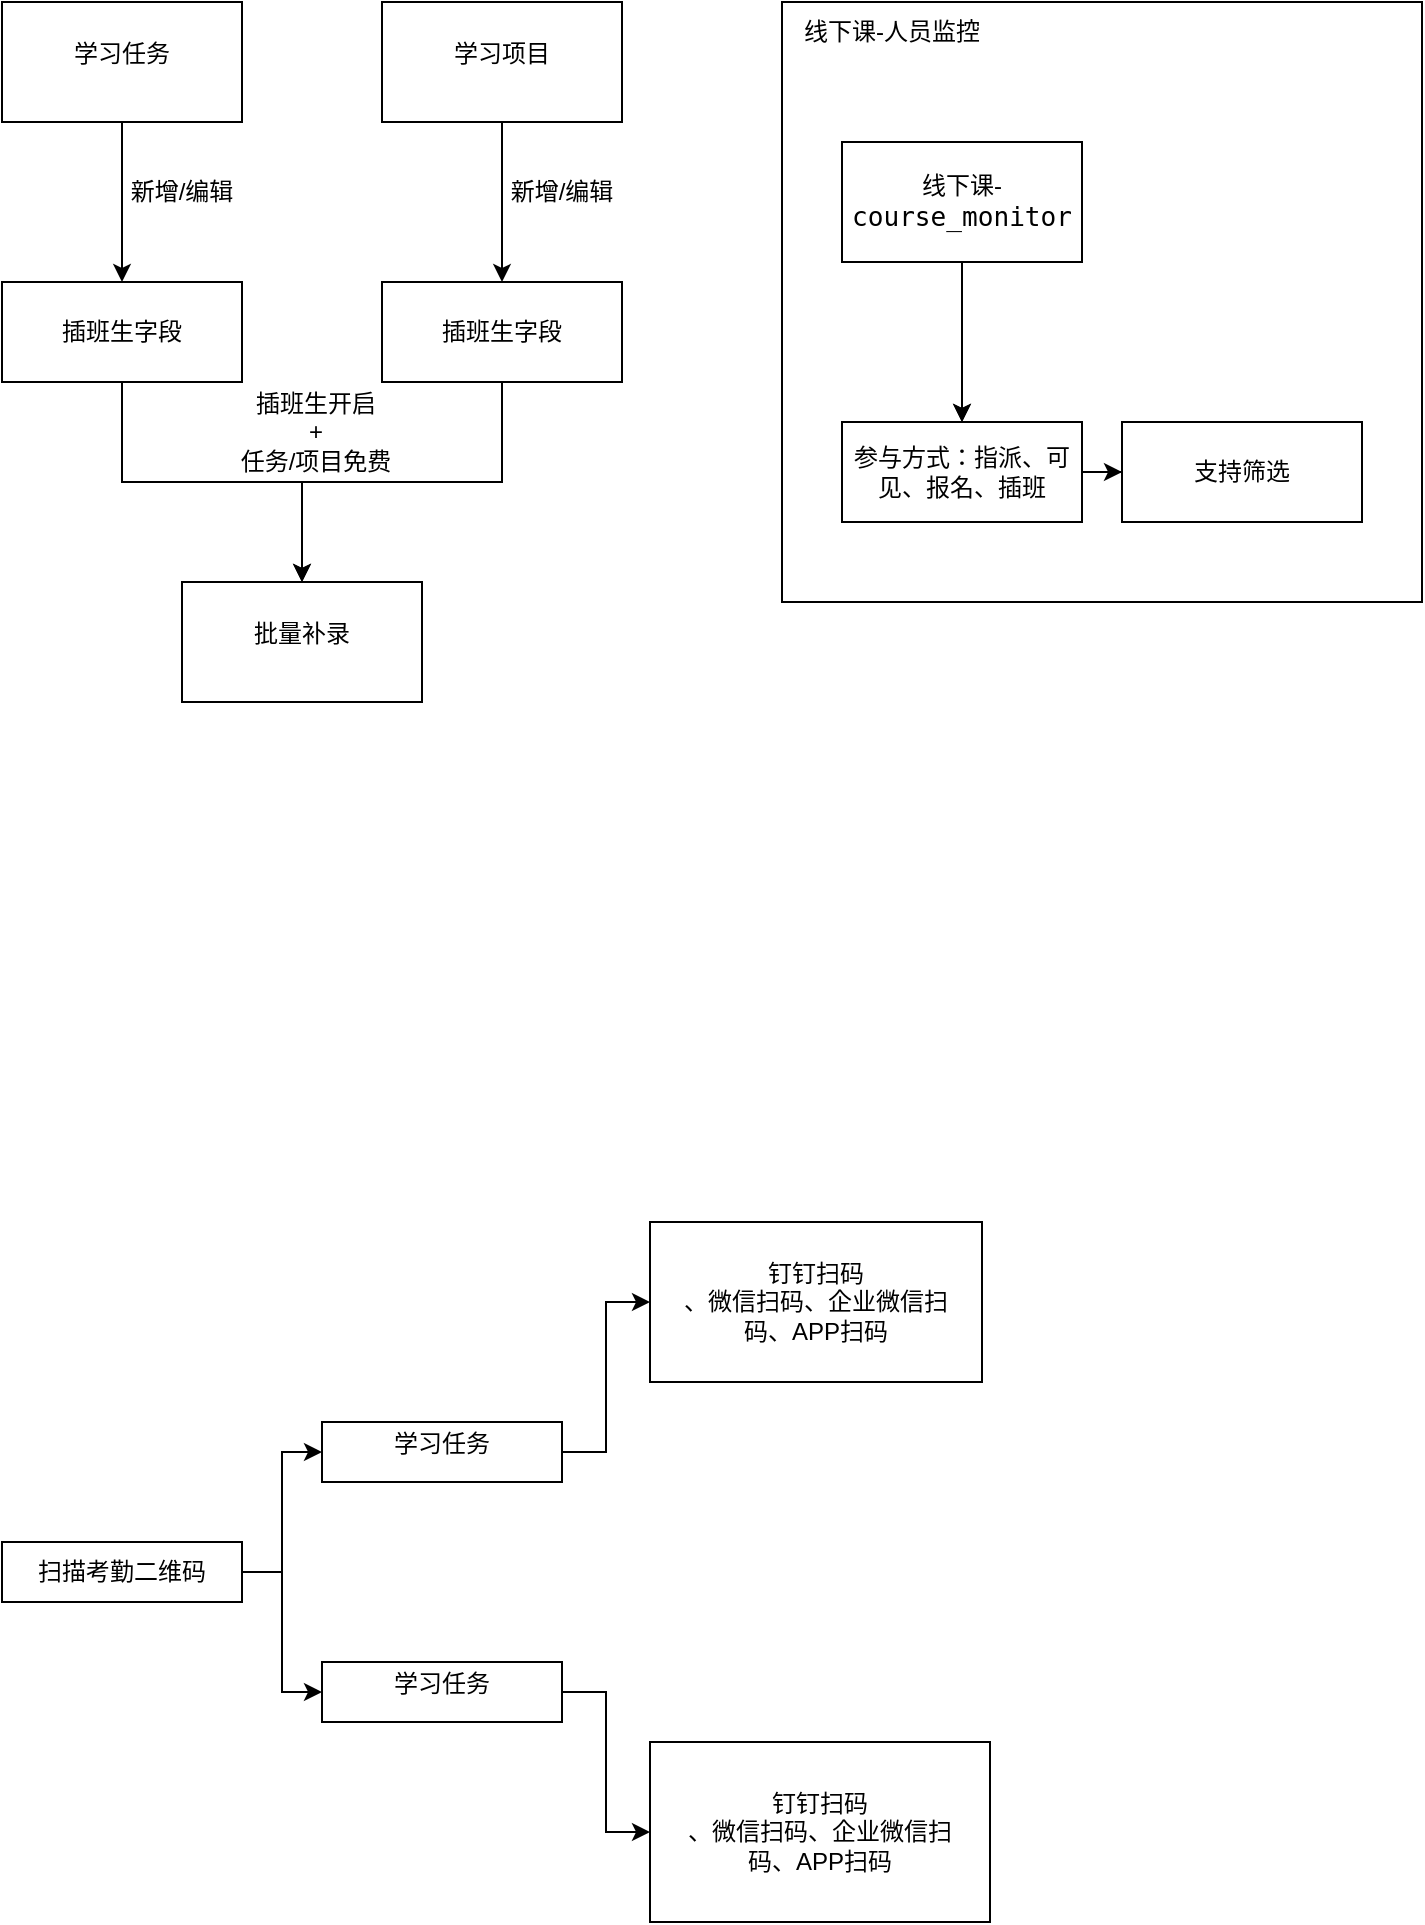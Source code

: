 <mxfile version="15.7.0" type="github">
  <diagram id="QQz61ZircIYbnm9vTsVw" name="第 1 页">
    <mxGraphModel dx="1662" dy="762" grid="1" gridSize="10" guides="1" tooltips="1" connect="1" arrows="1" fold="1" page="1" pageScale="1" pageWidth="827" pageHeight="1169" math="0" shadow="0">
      <root>
        <mxCell id="0" />
        <mxCell id="1" parent="0" />
        <mxCell id="unKhJV9gm8ckkjL5pCyX-3" style="edgeStyle=orthogonalEdgeStyle;rounded=0;orthogonalLoop=1;jettySize=auto;html=1;" edge="1" parent="1" source="unKhJV9gm8ckkjL5pCyX-1">
          <mxGeometry relative="1" as="geometry">
            <mxPoint x="150" y="230" as="targetPoint" />
          </mxGeometry>
        </mxCell>
        <mxCell id="unKhJV9gm8ckkjL5pCyX-1" value="&lt;div class=&quot;lake-content&quot;&gt;&lt;p id=&quot;ud83db1a8&quot; class=&quot;ne-p&quot; style=&quot;margin: 0 ; padding: 0 ; min-height: 24px&quot;&gt;&lt;span class=&quot;ne-text&quot;&gt;学习任务&lt;/span&gt;&lt;/p&gt;&lt;/div&gt;" style="rounded=0;whiteSpace=wrap;html=1;" vertex="1" parent="1">
          <mxGeometry x="90" y="90" width="120" height="60" as="geometry" />
        </mxCell>
        <mxCell id="unKhJV9gm8ckkjL5pCyX-8" style="edgeStyle=orthogonalEdgeStyle;rounded=0;orthogonalLoop=1;jettySize=auto;html=1;entryX=0.5;entryY=0;entryDx=0;entryDy=0;" edge="1" parent="1" source="unKhJV9gm8ckkjL5pCyX-2" target="unKhJV9gm8ckkjL5pCyX-6">
          <mxGeometry relative="1" as="geometry" />
        </mxCell>
        <mxCell id="unKhJV9gm8ckkjL5pCyX-2" value="&lt;div class=&quot;lake-content&quot;&gt;&lt;p id=&quot;ud83db1a8&quot; class=&quot;ne-p&quot; style=&quot;margin: 0 ; padding: 0 ; min-height: 24px&quot;&gt;&lt;span class=&quot;ne-text&quot;&gt;学习项目&lt;/span&gt;&lt;/p&gt;&lt;/div&gt;" style="rounded=0;whiteSpace=wrap;html=1;" vertex="1" parent="1">
          <mxGeometry x="280" y="90" width="120" height="60" as="geometry" />
        </mxCell>
        <mxCell id="unKhJV9gm8ckkjL5pCyX-11" style="edgeStyle=orthogonalEdgeStyle;rounded=0;orthogonalLoop=1;jettySize=auto;html=1;entryX=0.5;entryY=0;entryDx=0;entryDy=0;" edge="1" parent="1" source="unKhJV9gm8ckkjL5pCyX-4" target="unKhJV9gm8ckkjL5pCyX-9">
          <mxGeometry relative="1" as="geometry" />
        </mxCell>
        <mxCell id="unKhJV9gm8ckkjL5pCyX-4" value="&lt;div class=&quot;lake-content&quot;&gt;&lt;span class=&quot;ne-text&quot;&gt;插班生字段&lt;/span&gt;&lt;/div&gt;" style="rounded=0;whiteSpace=wrap;html=1;" vertex="1" parent="1">
          <mxGeometry x="90" y="230" width="120" height="50" as="geometry" />
        </mxCell>
        <mxCell id="unKhJV9gm8ckkjL5pCyX-5" value="新增/编辑" style="text;html=1;strokeColor=none;fillColor=none;align=center;verticalAlign=middle;whiteSpace=wrap;rounded=0;" vertex="1" parent="1">
          <mxGeometry x="150" y="170" width="60" height="30" as="geometry" />
        </mxCell>
        <mxCell id="unKhJV9gm8ckkjL5pCyX-12" style="edgeStyle=orthogonalEdgeStyle;rounded=0;orthogonalLoop=1;jettySize=auto;html=1;entryX=0.5;entryY=0;entryDx=0;entryDy=0;" edge="1" parent="1" source="unKhJV9gm8ckkjL5pCyX-6" target="unKhJV9gm8ckkjL5pCyX-9">
          <mxGeometry relative="1" as="geometry" />
        </mxCell>
        <mxCell id="unKhJV9gm8ckkjL5pCyX-6" value="&lt;div class=&quot;lake-content&quot;&gt;&lt;span class=&quot;ne-text&quot;&gt;插班生字段&lt;/span&gt;&lt;/div&gt;" style="rounded=0;whiteSpace=wrap;html=1;" vertex="1" parent="1">
          <mxGeometry x="280" y="230" width="120" height="50" as="geometry" />
        </mxCell>
        <mxCell id="unKhJV9gm8ckkjL5pCyX-7" value="新增/编辑" style="text;html=1;strokeColor=none;fillColor=none;align=center;verticalAlign=middle;whiteSpace=wrap;rounded=0;" vertex="1" parent="1">
          <mxGeometry x="340" y="170" width="60" height="30" as="geometry" />
        </mxCell>
        <mxCell id="unKhJV9gm8ckkjL5pCyX-9" value="&lt;div class=&quot;lake-content&quot;&gt;&lt;div class=&quot;lake-content&quot;&gt;&lt;p id=&quot;u82029323&quot; class=&quot;ne-p&quot; style=&quot;margin: 0 ; padding: 0 ; min-height: 24px&quot;&gt;&lt;span class=&quot;ne-text&quot;&gt;批量补录&lt;/span&gt;&lt;/p&gt;&lt;/div&gt;&lt;/div&gt;" style="rounded=0;whiteSpace=wrap;html=1;" vertex="1" parent="1">
          <mxGeometry x="180" y="380" width="120" height="60" as="geometry" />
        </mxCell>
        <mxCell id="unKhJV9gm8ckkjL5pCyX-20" value="" style="rounded=0;whiteSpace=wrap;html=1;labelBackgroundColor=#FFFFFF;fontColor=#000000;" vertex="1" parent="1">
          <mxGeometry x="480" y="90" width="320" height="300" as="geometry" />
        </mxCell>
        <mxCell id="unKhJV9gm8ckkjL5pCyX-17" value="线下课-&lt;span style=&quot;font-family: &amp;#34;jetbrains mono&amp;#34; , monospace ; font-size: 9.8pt ; background-color: rgb(255 , 255 , 255)&quot;&gt;course_monitor&lt;/span&gt;" style="rounded=0;whiteSpace=wrap;html=1;" vertex="1" parent="1">
          <mxGeometry x="510" y="160" width="120" height="60" as="geometry" />
        </mxCell>
        <mxCell id="unKhJV9gm8ckkjL5pCyX-18" style="edgeStyle=orthogonalEdgeStyle;rounded=0;orthogonalLoop=1;jettySize=auto;html=1;fontColor=#000000;" edge="1" parent="1" source="unKhJV9gm8ckkjL5pCyX-17">
          <mxGeometry relative="1" as="geometry">
            <mxPoint x="570" y="300" as="targetPoint" />
          </mxGeometry>
        </mxCell>
        <mxCell id="unKhJV9gm8ckkjL5pCyX-27" style="edgeStyle=orthogonalEdgeStyle;rounded=0;orthogonalLoop=1;jettySize=auto;html=1;fontColor=#000000;" edge="1" parent="1" source="unKhJV9gm8ckkjL5pCyX-19" target="unKhJV9gm8ckkjL5pCyX-26">
          <mxGeometry relative="1" as="geometry" />
        </mxCell>
        <mxCell id="unKhJV9gm8ckkjL5pCyX-19" value="&lt;div class=&quot;lake-content&quot;&gt;&lt;span&gt;参与方式&lt;/span&gt;：&lt;span&gt;指派、可见、报名、插班&lt;/span&gt;&lt;/div&gt;" style="rounded=0;whiteSpace=wrap;html=1;" vertex="1" parent="1">
          <mxGeometry x="510" y="300" width="120" height="50" as="geometry" />
        </mxCell>
        <mxCell id="unKhJV9gm8ckkjL5pCyX-21" value="线下课-人员监控" style="text;html=1;strokeColor=none;fillColor=none;align=center;verticalAlign=middle;whiteSpace=wrap;rounded=0;labelBackgroundColor=#FFFFFF;fontColor=#000000;" vertex="1" parent="1">
          <mxGeometry x="480" y="90" width="110" height="30" as="geometry" />
        </mxCell>
        <mxCell id="unKhJV9gm8ckkjL5pCyX-22" value="线下课-&lt;span style=&quot;font-family: &amp;#34;jetbrains mono&amp;#34; , monospace ; font-size: 9.8pt ; background-color: rgb(255 , 255 , 255)&quot;&gt;course_monitor&lt;/span&gt;" style="rounded=0;whiteSpace=wrap;html=1;" vertex="1" parent="1">
          <mxGeometry x="510" y="160" width="120" height="60" as="geometry" />
        </mxCell>
        <mxCell id="unKhJV9gm8ckkjL5pCyX-23" style="edgeStyle=orthogonalEdgeStyle;rounded=0;orthogonalLoop=1;jettySize=auto;html=1;fontColor=#000000;" edge="1" source="unKhJV9gm8ckkjL5pCyX-22" parent="1">
          <mxGeometry relative="1" as="geometry">
            <mxPoint x="570" y="300" as="targetPoint" />
          </mxGeometry>
        </mxCell>
        <mxCell id="unKhJV9gm8ckkjL5pCyX-26" value="&lt;div class=&quot;lake-content&quot;&gt;支持筛选&lt;/div&gt;" style="rounded=0;whiteSpace=wrap;html=1;" vertex="1" parent="1">
          <mxGeometry x="650" y="300" width="120" height="50" as="geometry" />
        </mxCell>
        <mxCell id="unKhJV9gm8ckkjL5pCyX-28" value="插班生开启 &lt;br&gt;+ &lt;br&gt;任务/项目免费" style="text;html=1;strokeColor=none;fillColor=none;align=center;verticalAlign=middle;whiteSpace=wrap;rounded=0;" vertex="1" parent="1">
          <mxGeometry x="207" y="290" width="80" height="30" as="geometry" />
        </mxCell>
        <mxCell id="unKhJV9gm8ckkjL5pCyX-32" style="edgeStyle=orthogonalEdgeStyle;rounded=0;orthogonalLoop=1;jettySize=auto;html=1;entryX=0;entryY=0.5;entryDx=0;entryDy=0;fontColor=#000000;" edge="1" parent="1" source="unKhJV9gm8ckkjL5pCyX-29" target="unKhJV9gm8ckkjL5pCyX-31">
          <mxGeometry relative="1" as="geometry" />
        </mxCell>
        <mxCell id="unKhJV9gm8ckkjL5pCyX-34" style="edgeStyle=orthogonalEdgeStyle;rounded=0;orthogonalLoop=1;jettySize=auto;html=1;entryX=0;entryY=0.5;entryDx=0;entryDy=0;fontColor=#000000;" edge="1" parent="1" source="unKhJV9gm8ckkjL5pCyX-29" target="unKhJV9gm8ckkjL5pCyX-33">
          <mxGeometry relative="1" as="geometry" />
        </mxCell>
        <mxCell id="unKhJV9gm8ckkjL5pCyX-29" value="&lt;div class=&quot;lake-content&quot;&gt;&lt;span class=&quot;ne-text&quot;&gt;扫描考勤二维码&lt;/span&gt;&lt;/div&gt;" style="rounded=0;whiteSpace=wrap;html=1;labelBackgroundColor=#FFFFFF;fontColor=#000000;" vertex="1" parent="1">
          <mxGeometry x="90" y="860" width="120" height="30" as="geometry" />
        </mxCell>
        <mxCell id="unKhJV9gm8ckkjL5pCyX-37" style="edgeStyle=orthogonalEdgeStyle;rounded=0;orthogonalLoop=1;jettySize=auto;html=1;entryX=0;entryY=0.5;entryDx=0;entryDy=0;fontColor=#000000;" edge="1" parent="1" source="unKhJV9gm8ckkjL5pCyX-31" target="unKhJV9gm8ckkjL5pCyX-36">
          <mxGeometry relative="1" as="geometry" />
        </mxCell>
        <mxCell id="unKhJV9gm8ckkjL5pCyX-31" value="&lt;div class=&quot;lake-content&quot;&gt;&lt;p id=&quot;u7b562a75&quot; class=&quot;ne-p&quot; style=&quot;margin: 0 ; padding: 0 ; min-height: 24px&quot;&gt;&lt;span class=&quot;ne-text&quot;&gt;学习任务&lt;/span&gt;&lt;/p&gt;&lt;/div&gt;" style="rounded=0;whiteSpace=wrap;html=1;labelBackgroundColor=#FFFFFF;fontColor=#000000;" vertex="1" parent="1">
          <mxGeometry x="250" y="800" width="120" height="30" as="geometry" />
        </mxCell>
        <mxCell id="unKhJV9gm8ckkjL5pCyX-41" style="edgeStyle=orthogonalEdgeStyle;rounded=0;orthogonalLoop=1;jettySize=auto;html=1;entryX=0;entryY=0.5;entryDx=0;entryDy=0;fontColor=#000000;" edge="1" parent="1" source="unKhJV9gm8ckkjL5pCyX-33" target="unKhJV9gm8ckkjL5pCyX-39">
          <mxGeometry relative="1" as="geometry" />
        </mxCell>
        <mxCell id="unKhJV9gm8ckkjL5pCyX-33" value="&lt;div class=&quot;lake-content&quot;&gt;&lt;p id=&quot;u7b562a75&quot; class=&quot;ne-p&quot; style=&quot;margin: 0 ; padding: 0 ; min-height: 24px&quot;&gt;&lt;span class=&quot;ne-text&quot;&gt;学习任务&lt;/span&gt;&lt;/p&gt;&lt;/div&gt;" style="rounded=0;whiteSpace=wrap;html=1;labelBackgroundColor=#FFFFFF;fontColor=#000000;" vertex="1" parent="1">
          <mxGeometry x="250" y="920" width="120" height="30" as="geometry" />
        </mxCell>
        <mxCell id="unKhJV9gm8ckkjL5pCyX-36" value="" style="rounded=0;whiteSpace=wrap;html=1;labelBackgroundColor=#FFFFFF;fontColor=#000000;" vertex="1" parent="1">
          <mxGeometry x="414" y="700" width="166" height="80" as="geometry" />
        </mxCell>
        <mxCell id="unKhJV9gm8ckkjL5pCyX-38" value="&lt;div class=&quot;lake-content&quot;&gt;&lt;span class=&quot;ne-text&quot;&gt;钉钉扫码&lt;br&gt;&lt;div class=&quot;lake-content&quot;&gt;&lt;span class=&quot;ne-text&quot;&gt;、微信扫码、&lt;/span&gt;企业微信扫码、APP扫码&lt;/div&gt;&lt;/span&gt;&lt;/div&gt;" style="text;html=1;strokeColor=none;fillColor=none;align=center;verticalAlign=middle;whiteSpace=wrap;rounded=0;labelBackgroundColor=#FFFFFF;fontColor=#000000;" vertex="1" parent="1">
          <mxGeometry x="427" y="710" width="140" height="60" as="geometry" />
        </mxCell>
        <mxCell id="unKhJV9gm8ckkjL5pCyX-39" value="" style="rounded=0;whiteSpace=wrap;html=1;labelBackgroundColor=#FFFFFF;fontColor=#000000;" vertex="1" parent="1">
          <mxGeometry x="414" y="960" width="170" height="90" as="geometry" />
        </mxCell>
        <mxCell id="unKhJV9gm8ckkjL5pCyX-40" value="&lt;div class=&quot;lake-content&quot;&gt;&lt;span class=&quot;ne-text&quot;&gt;钉钉扫码&lt;br&gt;&lt;div class=&quot;lake-content&quot;&gt;&lt;span class=&quot;ne-text&quot;&gt;、微信扫码、&lt;/span&gt;企业微信扫码、APP扫码&lt;/div&gt;&lt;/span&gt;&lt;/div&gt;" style="text;html=1;strokeColor=none;fillColor=none;align=center;verticalAlign=middle;whiteSpace=wrap;rounded=0;labelBackgroundColor=#FFFFFF;fontColor=#000000;" vertex="1" parent="1">
          <mxGeometry x="429" y="975" width="140" height="60" as="geometry" />
        </mxCell>
      </root>
    </mxGraphModel>
  </diagram>
</mxfile>

